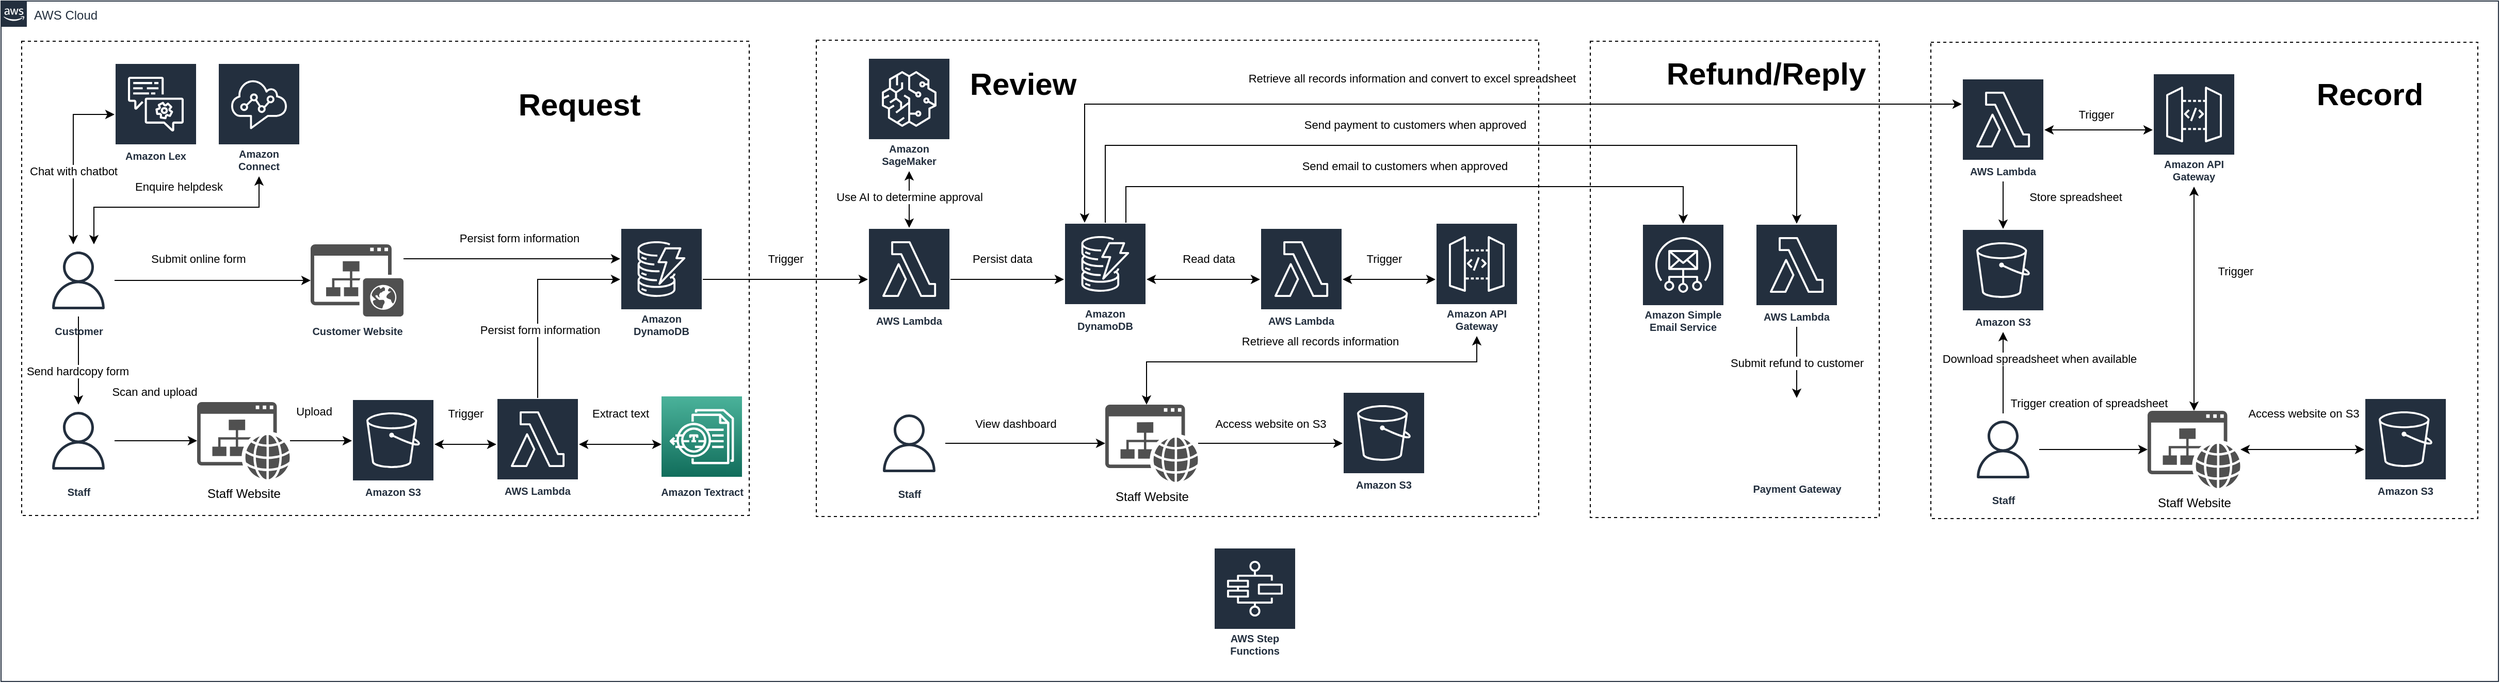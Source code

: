 <mxfile version="13.4.2" type="device"><diagram id="Ht1M8jgEwFfnCIfOTk4-" name="Page-1"><mxGraphModel dx="2207" dy="499" grid="1" gridSize="10" guides="1" tooltips="1" connect="1" arrows="1" fold="1" page="1" pageScale="1" pageWidth="1169" pageHeight="827" math="0" shadow="0"><root><mxCell id="0"/><mxCell id="1" parent="0"/><mxCell id="UEzPUAAOIrF-is8g5C7q-74" value="AWS Cloud" style="points=[[0,0],[0.25,0],[0.5,0],[0.75,0],[1,0],[1,0.25],[1,0.5],[1,0.75],[1,1],[0.75,1],[0.5,1],[0.25,1],[0,1],[0,0.75],[0,0.5],[0,0.25]];outlineConnect=0;gradientColor=none;html=1;whiteSpace=wrap;fontSize=12;fontStyle=0;shape=mxgraph.aws4.group;grIcon=mxgraph.aws4.group_aws_cloud_alt;strokeColor=#232F3E;fillColor=none;verticalAlign=top;align=left;spacingLeft=30;fontColor=#232F3E;dashed=0;labelBackgroundColor=#ffffff;" parent="1" vertex="1"><mxGeometry x="-470" y="200" width="2420" height="660" as="geometry"/></mxCell><mxCell id="eFJ7Z72BVYe9GMsAvX-8-23" value="" style="rounded=0;whiteSpace=wrap;html=1;dashed=1;labelBackgroundColor=#ffffff;fillColor=none;gradientColor=none;" parent="1" vertex="1"><mxGeometry x="1070" y="239" width="280" height="462" as="geometry"/></mxCell><mxCell id="eFJ7Z72BVYe9GMsAvX-8-10" value="" style="rounded=0;whiteSpace=wrap;html=1;dashed=1;labelBackgroundColor=#ffffff;fillColor=none;gradientColor=none;" parent="1" vertex="1"><mxGeometry x="320" y="238" width="700" height="462" as="geometry"/></mxCell><mxCell id="eFJ7Z72BVYe9GMsAvX-8-1" value="" style="rounded=0;whiteSpace=wrap;html=1;dashed=1;labelBackgroundColor=#ffffff;fillColor=none;gradientColor=none;" parent="1" vertex="1"><mxGeometry x="-450" y="239" width="705" height="460" as="geometry"/></mxCell><mxCell id="eFJ7Z72BVYe9GMsAvX-8-73" value="Trigger" style="edgeStyle=orthogonalEdgeStyle;rounded=0;orthogonalLoop=1;jettySize=auto;html=1;startArrow=classic;startFill=1;" parent="1" source="W6WBQbrfumFVN8dt1kcY-49" target="W6WBQbrfumFVN8dt1kcY-48" edge="1"><mxGeometry y="30" relative="1" as="geometry"><Array as="points"><mxPoint x="-40" y="630"/><mxPoint x="-40" y="630"/></Array><mxPoint as="offset"/></mxGeometry></mxCell><mxCell id="W6WBQbrfumFVN8dt1kcY-49" value="Amazon S3" style="outlineConnect=0;fontColor=#232F3E;gradientColor=none;strokeColor=#ffffff;fillColor=#232F3E;dashed=0;verticalLabelPosition=middle;verticalAlign=bottom;align=center;html=1;whiteSpace=wrap;fontSize=10;fontStyle=1;spacing=3;shape=mxgraph.aws4.productIcon;prIcon=mxgraph.aws4.s3;" parent="1" vertex="1"><mxGeometry x="-130" y="586" width="80" height="100" as="geometry"/></mxCell><mxCell id="UEzPUAAOIrF-is8g5C7q-91" value="" style="edgeStyle=orthogonalEdgeStyle;rounded=0;orthogonalLoop=1;jettySize=auto;html=1;endArrow=open;endFill=0;strokeWidth=2;" parent="1" edge="1"><mxGeometry relative="1" as="geometry"><mxPoint x="558.0" y="349" as="sourcePoint"/></mxGeometry></mxCell><mxCell id="UEzPUAAOIrF-is8g5C7q-92" value="" style="edgeStyle=orthogonalEdgeStyle;rounded=0;orthogonalLoop=1;jettySize=auto;html=1;endArrow=open;endFill=0;strokeWidth=2;" parent="1" edge="1"><mxGeometry relative="1" as="geometry"><mxPoint x="678.0" y="349" as="sourcePoint"/></mxGeometry></mxCell><mxCell id="UEzPUAAOIrF-is8g5C7q-105" value="Monitor template" style="edgeStyle=orthogonalEdgeStyle;rounded=0;orthogonalLoop=1;jettySize=auto;html=1;endArrow=open;endFill=0;strokeWidth=2;" parent="1" edge="1"><mxGeometry x="0.121" y="-10" relative="1" as="geometry"><Array as="points"><mxPoint x="919" y="270"/><mxPoint x="519" y="270"/></Array><mxPoint as="offset"/><mxPoint x="519.0" y="310" as="targetPoint"/></mxGeometry></mxCell><mxCell id="UEzPUAAOIrF-is8g5C7q-101" value="" style="edgeStyle=orthogonalEdgeStyle;rounded=0;orthogonalLoop=1;jettySize=auto;html=1;endArrow=open;endFill=0;strokeWidth=2;" parent="1" edge="1"><mxGeometry relative="1" as="geometry"><mxPoint x="958.0" y="349" as="targetPoint"/></mxGeometry></mxCell><mxCell id="UEzPUAAOIrF-is8g5C7q-100" style="edgeStyle=orthogonalEdgeStyle;rounded=0;orthogonalLoop=1;jettySize=auto;html=1;endArrow=open;endFill=0;strokeWidth=2;" parent="1" edge="1"><mxGeometry relative="1" as="geometry"><mxPoint x="489" y="628.941" as="sourcePoint"/></mxGeometry></mxCell><mxCell id="eFJ7Z72BVYe9GMsAvX-8-24" style="edgeStyle=orthogonalEdgeStyle;rounded=0;orthogonalLoop=1;jettySize=auto;html=1;" parent="1" source="W6WBQbrfumFVN8dt1kcY-10" target="W6WBQbrfumFVN8dt1kcY-14" edge="1"><mxGeometry relative="1" as="geometry"><Array as="points"><mxPoint x="250" y="470"/><mxPoint x="250" y="470"/></Array></mxGeometry></mxCell><mxCell id="eFJ7Z72BVYe9GMsAvX-8-81" value="Trigger" style="edgeLabel;html=1;align=center;verticalAlign=middle;resizable=0;points=[];" parent="eFJ7Z72BVYe9GMsAvX-8-24" vertex="1" connectable="0"><mxGeometry x="-0.181" y="1" relative="1" as="geometry"><mxPoint x="14.48" y="-19" as="offset"/></mxGeometry></mxCell><mxCell id="W6WBQbrfumFVN8dt1kcY-10" value="Amazon DynamoDB" style="outlineConnect=0;fontColor=#232F3E;gradientColor=none;strokeColor=#ffffff;fillColor=#232F3E;dashed=0;verticalLabelPosition=middle;verticalAlign=bottom;align=center;html=1;whiteSpace=wrap;fontSize=10;fontStyle=1;spacing=3;shape=mxgraph.aws4.productIcon;prIcon=mxgraph.aws4.dynamodb;" parent="1" vertex="1"><mxGeometry x="130" y="420" width="80" height="110" as="geometry"/></mxCell><mxCell id="W6WBQbrfumFVN8dt1kcY-11" value="Amazon SageMaker" style="outlineConnect=0;fontColor=#232F3E;gradientColor=none;strokeColor=#ffffff;fillColor=#232F3E;dashed=0;verticalLabelPosition=middle;verticalAlign=bottom;align=center;html=1;whiteSpace=wrap;fontSize=10;fontStyle=1;spacing=3;shape=mxgraph.aws4.productIcon;prIcon=mxgraph.aws4.sagemaker;" parent="1" vertex="1"><mxGeometry x="370" y="255" width="80" height="110" as="geometry"/></mxCell><mxCell id="eFJ7Z72BVYe9GMsAvX-8-22" style="edgeStyle=orthogonalEdgeStyle;rounded=0;orthogonalLoop=1;jettySize=auto;html=1;" parent="1" source="W6WBQbrfumFVN8dt1kcY-14" target="W6WBQbrfumFVN8dt1kcY-22" edge="1"><mxGeometry relative="1" as="geometry"/></mxCell><mxCell id="eFJ7Z72BVYe9GMsAvX-8-83" value="Persist data" style="edgeLabel;html=1;align=center;verticalAlign=middle;resizable=0;points=[];" parent="eFJ7Z72BVYe9GMsAvX-8-22" vertex="1" connectable="0"><mxGeometry x="0.204" relative="1" as="geometry"><mxPoint x="-16.21" y="-20" as="offset"/></mxGeometry></mxCell><mxCell id="eFJ7Z72BVYe9GMsAvX-8-58" style="edgeStyle=orthogonalEdgeStyle;rounded=0;orthogonalLoop=1;jettySize=auto;html=1;startArrow=classic;startFill=1;" parent="1" source="W6WBQbrfumFVN8dt1kcY-14" target="W6WBQbrfumFVN8dt1kcY-11" edge="1"><mxGeometry relative="1" as="geometry"/></mxCell><mxCell id="eFJ7Z72BVYe9GMsAvX-8-82" value="Use AI to determine approval" style="edgeLabel;html=1;align=center;verticalAlign=middle;resizable=0;points=[];" parent="eFJ7Z72BVYe9GMsAvX-8-58" vertex="1" connectable="0"><mxGeometry x="-0.225" y="1" relative="1" as="geometry"><mxPoint x="1" y="-8.62" as="offset"/></mxGeometry></mxCell><mxCell id="W6WBQbrfumFVN8dt1kcY-14" value="AWS Lambda" style="outlineConnect=0;fontColor=#232F3E;gradientColor=none;strokeColor=#ffffff;fillColor=#232F3E;dashed=0;verticalLabelPosition=middle;verticalAlign=bottom;align=center;html=1;whiteSpace=wrap;fontSize=10;fontStyle=1;spacing=3;shape=mxgraph.aws4.productIcon;prIcon=mxgraph.aws4.lambda;" parent="1" vertex="1"><mxGeometry x="370" y="420" width="80" height="100" as="geometry"/></mxCell><mxCell id="W6WBQbrfumFVN8dt1kcY-19" value="Amazon Simple Email Service" style="outlineConnect=0;fontColor=#232F3E;gradientColor=none;strokeColor=#ffffff;fillColor=#232F3E;dashed=0;verticalLabelPosition=middle;verticalAlign=bottom;align=center;html=1;whiteSpace=wrap;fontSize=10;fontStyle=1;spacing=3;shape=mxgraph.aws4.productIcon;prIcon=mxgraph.aws4.simple_email_service;" parent="1" vertex="1"><mxGeometry x="1120" y="416" width="80" height="110" as="geometry"/></mxCell><mxCell id="eFJ7Z72BVYe9GMsAvX-8-25" value="Send email to customers when approved" style="edgeStyle=orthogonalEdgeStyle;rounded=0;orthogonalLoop=1;jettySize=auto;html=1;" parent="1" source="W6WBQbrfumFVN8dt1kcY-22" target="W6WBQbrfumFVN8dt1kcY-19" edge="1"><mxGeometry x="-0.002" y="20" relative="1" as="geometry"><Array as="points"><mxPoint x="620" y="380"/><mxPoint x="1160" y="380"/></Array><mxPoint as="offset"/></mxGeometry></mxCell><mxCell id="eFJ7Z72BVYe9GMsAvX-8-113" value="Send payment to customers when approved" style="edgeStyle=orthogonalEdgeStyle;rounded=0;orthogonalLoop=1;jettySize=auto;html=1;startArrow=none;startFill=0;" parent="1" source="W6WBQbrfumFVN8dt1kcY-22" target="eFJ7Z72BVYe9GMsAvX-8-111" edge="1"><mxGeometry x="-0.086" y="20" relative="1" as="geometry"><Array as="points"><mxPoint x="600" y="340"/><mxPoint x="1270" y="340"/></Array><mxPoint as="offset"/></mxGeometry></mxCell><mxCell id="W6WBQbrfumFVN8dt1kcY-22" value="Amazon DynamoDB" style="outlineConnect=0;fontColor=#232F3E;gradientColor=none;strokeColor=#ffffff;fillColor=#232F3E;dashed=0;verticalLabelPosition=middle;verticalAlign=bottom;align=center;html=1;whiteSpace=wrap;fontSize=10;fontStyle=1;spacing=3;shape=mxgraph.aws4.productIcon;prIcon=mxgraph.aws4.dynamodb;" parent="1" vertex="1"><mxGeometry x="560" y="415" width="80" height="110" as="geometry"/></mxCell><mxCell id="W6WBQbrfumFVN8dt1kcY-31" value="AWS Step Functions" style="outlineConnect=0;fontColor=#232F3E;gradientColor=none;strokeColor=#ffffff;fillColor=#232F3E;dashed=0;verticalLabelPosition=middle;verticalAlign=bottom;align=center;html=1;whiteSpace=wrap;fontSize=10;fontStyle=1;spacing=3;shape=mxgraph.aws4.productIcon;prIcon=mxgraph.aws4.step_functions;" parent="1" vertex="1"><mxGeometry x="705" y="730" width="80" height="110" as="geometry"/></mxCell><mxCell id="W6WBQbrfumFVN8dt1kcY-32" value="&lt;span style=&quot;font-size: 10px ; font-weight: 700&quot;&gt;Amazon Textract&lt;/span&gt;" style="outlineConnect=0;fontColor=#232F3E;gradientColor=#4AB29A;gradientDirection=north;fillColor=#116D5B;strokeColor=#ffffff;dashed=0;verticalLabelPosition=bottom;verticalAlign=top;align=center;html=1;fontSize=12;fontStyle=0;aspect=fixed;shape=mxgraph.aws4.resourceIcon;resIcon=mxgraph.aws4.textract;" parent="1" vertex="1"><mxGeometry x="170" y="583.5" width="78" height="78" as="geometry"/></mxCell><mxCell id="W6WBQbrfumFVN8dt1kcY-34" value="Amazon Connect" style="outlineConnect=0;fontColor=#232F3E;gradientColor=none;strokeColor=#ffffff;fillColor=#232F3E;dashed=0;verticalLabelPosition=middle;verticalAlign=bottom;align=center;html=1;whiteSpace=wrap;fontSize=10;fontStyle=1;spacing=3;shape=mxgraph.aws4.productIcon;prIcon=mxgraph.aws4.connect;" parent="1" vertex="1"><mxGeometry x="-260" y="260" width="80" height="110" as="geometry"/></mxCell><mxCell id="eFJ7Z72BVYe9GMsAvX-8-57" style="edgeStyle=orthogonalEdgeStyle;rounded=0;orthogonalLoop=1;jettySize=auto;html=1;" parent="1" source="W6WBQbrfumFVN8dt1kcY-39" target="W6WBQbrfumFVN8dt1kcY-10" edge="1"><mxGeometry relative="1" as="geometry"><Array as="points"><mxPoint x="30" y="450"/><mxPoint x="30" y="450"/></Array></mxGeometry></mxCell><mxCell id="eFJ7Z72BVYe9GMsAvX-8-68" value="Persist form information" style="edgeLabel;html=1;align=center;verticalAlign=middle;resizable=0;points=[];" parent="eFJ7Z72BVYe9GMsAvX-8-57" vertex="1" connectable="0"><mxGeometry x="0.148" y="2" relative="1" as="geometry"><mxPoint x="-8.33" y="-18" as="offset"/></mxGeometry></mxCell><mxCell id="W6WBQbrfumFVN8dt1kcY-39" value="&lt;span style=&quot;color: rgb(35 , 47 , 62) ; font-size: 10px ; font-weight: 700&quot;&gt;Customer Website&lt;/span&gt;" style="pointerEvents=1;shadow=0;dashed=0;html=1;strokeColor=none;fillColor=#505050;labelPosition=center;verticalLabelPosition=bottom;verticalAlign=top;outlineConnect=0;align=center;shape=mxgraph.office.sites.website_public;" parent="1" vertex="1"><mxGeometry x="-170" y="436" width="90" height="70" as="geometry"/></mxCell><mxCell id="eFJ7Z72BVYe9GMsAvX-8-71" style="edgeStyle=orthogonalEdgeStyle;rounded=0;orthogonalLoop=1;jettySize=auto;html=1;startArrow=none;startFill=0;" parent="1" source="W6WBQbrfumFVN8dt1kcY-43" target="eFJ7Z72BVYe9GMsAvX-8-69" edge="1"><mxGeometry relative="1" as="geometry"/></mxCell><mxCell id="eFJ7Z72BVYe9GMsAvX-8-76" value="Scan and upload&amp;nbsp;" style="edgeLabel;html=1;align=center;verticalAlign=middle;resizable=0;points=[];" parent="eFJ7Z72BVYe9GMsAvX-8-71" vertex="1" connectable="0"><mxGeometry x="-0.147" y="-1" relative="1" as="geometry"><mxPoint x="6.21" y="-48.5" as="offset"/></mxGeometry></mxCell><mxCell id="W6WBQbrfumFVN8dt1kcY-43" value="&lt;span style=&quot;font-size: 10px&quot;&gt;&lt;b&gt;Staff&lt;/b&gt;&lt;/span&gt;" style="outlineConnect=0;fontColor=#232F3E;gradientColor=none;strokeColor=#232F3E;fillColor=#ffffff;dashed=0;verticalLabelPosition=bottom;verticalAlign=top;align=center;html=1;fontSize=12;fontStyle=0;aspect=fixed;shape=mxgraph.aws4.resourceIcon;resIcon=mxgraph.aws4.user;" parent="1" vertex="1"><mxGeometry x="-430" y="591.5" width="70" height="70" as="geometry"/></mxCell><mxCell id="eFJ7Z72BVYe9GMsAvX-8-53" value="Extract text" style="edgeStyle=orthogonalEdgeStyle;rounded=0;orthogonalLoop=1;jettySize=auto;html=1;startArrow=classic;startFill=1;" parent="1" source="W6WBQbrfumFVN8dt1kcY-48" target="W6WBQbrfumFVN8dt1kcY-32" edge="1"><mxGeometry y="30" relative="1" as="geometry"><Array as="points"><mxPoint x="110" y="630"/><mxPoint x="110" y="630"/></Array><mxPoint as="offset"/></mxGeometry></mxCell><mxCell id="eFJ7Z72BVYe9GMsAvX-8-78" style="edgeStyle=orthogonalEdgeStyle;rounded=0;orthogonalLoop=1;jettySize=auto;html=1;startArrow=none;startFill=0;" parent="1" source="W6WBQbrfumFVN8dt1kcY-48" target="W6WBQbrfumFVN8dt1kcY-10" edge="1"><mxGeometry relative="1" as="geometry"><Array as="points"><mxPoint x="50" y="470"/></Array></mxGeometry></mxCell><mxCell id="eFJ7Z72BVYe9GMsAvX-8-79" value="Persist form information" style="edgeLabel;html=1;align=center;verticalAlign=middle;resizable=0;points=[];" parent="eFJ7Z72BVYe9GMsAvX-8-78" vertex="1" connectable="0"><mxGeometry x="-0.157" y="-2" relative="1" as="geometry"><mxPoint y="16.07" as="offset"/></mxGeometry></mxCell><mxCell id="W6WBQbrfumFVN8dt1kcY-48" value="AWS Lambda" style="outlineConnect=0;fontColor=#232F3E;gradientColor=none;strokeColor=#ffffff;fillColor=#232F3E;dashed=0;verticalLabelPosition=middle;verticalAlign=bottom;align=center;html=1;whiteSpace=wrap;fontSize=10;fontStyle=1;spacing=3;shape=mxgraph.aws4.productIcon;prIcon=mxgraph.aws4.lambda;" parent="1" vertex="1"><mxGeometry x="10" y="585" width="80" height="100" as="geometry"/></mxCell><mxCell id="eFJ7Z72BVYe9GMsAvX-8-9" style="edgeStyle=orthogonalEdgeStyle;rounded=0;orthogonalLoop=1;jettySize=auto;html=1;startArrow=classic;startFill=1;" parent="1" source="eFJ7Z72BVYe9GMsAvX-8-3" target="eFJ7Z72BVYe9GMsAvX-8-4" edge="1"><mxGeometry relative="1" as="geometry"><Array as="points"><mxPoint x="-400" y="310"/></Array></mxGeometry></mxCell><mxCell id="eFJ7Z72BVYe9GMsAvX-8-62" value="Chat with chatbot" style="edgeLabel;html=1;align=center;verticalAlign=middle;resizable=0;points=[];" parent="eFJ7Z72BVYe9GMsAvX-8-9" vertex="1" connectable="0"><mxGeometry x="0.263" relative="1" as="geometry"><mxPoint x="-0.03" y="33.83" as="offset"/></mxGeometry></mxCell><mxCell id="eFJ7Z72BVYe9GMsAvX-8-56" style="edgeStyle=orthogonalEdgeStyle;rounded=0;orthogonalLoop=1;jettySize=auto;html=1;" parent="1" source="eFJ7Z72BVYe9GMsAvX-8-3" target="W6WBQbrfumFVN8dt1kcY-39" edge="1"><mxGeometry relative="1" as="geometry"/></mxCell><mxCell id="eFJ7Z72BVYe9GMsAvX-8-67" value="Submit online form" style="edgeLabel;html=1;align=center;verticalAlign=middle;resizable=0;points=[];" parent="eFJ7Z72BVYe9GMsAvX-8-56" vertex="1" connectable="0"><mxGeometry x="-0.347" relative="1" as="geometry"><mxPoint x="19.17" y="-21" as="offset"/></mxGeometry></mxCell><mxCell id="eFJ7Z72BVYe9GMsAvX-8-65" style="edgeStyle=orthogonalEdgeStyle;rounded=0;orthogonalLoop=1;jettySize=auto;html=1;startArrow=classic;startFill=1;" parent="1" source="eFJ7Z72BVYe9GMsAvX-8-3" target="W6WBQbrfumFVN8dt1kcY-34" edge="1"><mxGeometry relative="1" as="geometry"><Array as="points"><mxPoint x="-380" y="400"/><mxPoint x="-220" y="400"/></Array></mxGeometry></mxCell><mxCell id="eFJ7Z72BVYe9GMsAvX-8-66" value="Enquire helpdesk" style="edgeLabel;html=1;align=center;verticalAlign=middle;resizable=0;points=[];" parent="eFJ7Z72BVYe9GMsAvX-8-65" vertex="1" connectable="0"><mxGeometry x="0.196" y="-2" relative="1" as="geometry"><mxPoint x="-17.33" y="-22" as="offset"/></mxGeometry></mxCell><mxCell id="eFJ7Z72BVYe9GMsAvX-8-74" style="edgeStyle=orthogonalEdgeStyle;rounded=0;orthogonalLoop=1;jettySize=auto;html=1;startArrow=none;startFill=0;" parent="1" source="eFJ7Z72BVYe9GMsAvX-8-3" target="W6WBQbrfumFVN8dt1kcY-43" edge="1"><mxGeometry relative="1" as="geometry"/></mxCell><mxCell id="eFJ7Z72BVYe9GMsAvX-8-75" value="Send hardcopy form" style="edgeLabel;html=1;align=center;verticalAlign=middle;resizable=0;points=[];" parent="eFJ7Z72BVYe9GMsAvX-8-74" vertex="1" connectable="0"><mxGeometry x="0.23" y="-1" relative="1" as="geometry"><mxPoint as="offset"/></mxGeometry></mxCell><mxCell id="eFJ7Z72BVYe9GMsAvX-8-3" value="&lt;span style=&quot;font-size: 10px&quot;&gt;&lt;b&gt;Customer&lt;/b&gt;&lt;/span&gt;" style="outlineConnect=0;fontColor=#232F3E;gradientColor=none;strokeColor=#232F3E;fillColor=#ffffff;dashed=0;verticalLabelPosition=bottom;verticalAlign=top;align=center;html=1;fontSize=12;fontStyle=0;aspect=fixed;shape=mxgraph.aws4.resourceIcon;resIcon=mxgraph.aws4.user;" parent="1" vertex="1"><mxGeometry x="-430" y="436" width="70" height="70" as="geometry"/></mxCell><mxCell id="eFJ7Z72BVYe9GMsAvX-8-4" value="Amazon Lex" style="outlineConnect=0;fontColor=#232F3E;gradientColor=none;strokeColor=#ffffff;fillColor=#232F3E;dashed=0;verticalLabelPosition=middle;verticalAlign=bottom;align=center;html=1;whiteSpace=wrap;fontSize=10;fontStyle=1;spacing=3;shape=mxgraph.aws4.productIcon;prIcon=mxgraph.aws4.lex;" parent="1" vertex="1"><mxGeometry x="-360" y="260" width="80" height="100" as="geometry"/></mxCell><mxCell id="eFJ7Z72BVYe9GMsAvX-8-17" style="edgeStyle=orthogonalEdgeStyle;rounded=0;orthogonalLoop=1;jettySize=auto;html=1;startArrow=classic;startFill=1;" parent="1" source="eFJ7Z72BVYe9GMsAvX-8-11" target="eFJ7Z72BVYe9GMsAvX-8-16" edge="1"><mxGeometry relative="1" as="geometry"/></mxCell><mxCell id="eFJ7Z72BVYe9GMsAvX-8-90" value="Trigger" style="edgeLabel;html=1;align=center;verticalAlign=middle;resizable=0;points=[];" parent="eFJ7Z72BVYe9GMsAvX-8-17" vertex="1" connectable="0"><mxGeometry x="-0.178" y="1" relative="1" as="geometry"><mxPoint x="-12.76" y="-21" as="offset"/></mxGeometry></mxCell><mxCell id="eFJ7Z72BVYe9GMsAvX-8-11" value="Amazon API Gateway" style="outlineConnect=0;fontColor=#232F3E;gradientColor=none;strokeColor=#ffffff;fillColor=#232F3E;dashed=0;verticalLabelPosition=middle;verticalAlign=bottom;align=center;html=1;whiteSpace=wrap;fontSize=10;fontStyle=1;spacing=3;shape=mxgraph.aws4.productIcon;prIcon=mxgraph.aws4.api_gateway;" parent="1" vertex="1"><mxGeometry x="920" y="415" width="80" height="110" as="geometry"/></mxCell><mxCell id="eFJ7Z72BVYe9GMsAvX-8-12" value="Amazon S3" style="outlineConnect=0;fontColor=#232F3E;gradientColor=none;strokeColor=#ffffff;fillColor=#232F3E;dashed=0;verticalLabelPosition=middle;verticalAlign=bottom;align=center;html=1;whiteSpace=wrap;fontSize=10;fontStyle=1;spacing=3;shape=mxgraph.aws4.productIcon;prIcon=mxgraph.aws4.s3;" parent="1" vertex="1"><mxGeometry x="830" y="579" width="80" height="100" as="geometry"/></mxCell><mxCell id="eFJ7Z72BVYe9GMsAvX-8-47" style="edgeStyle=orthogonalEdgeStyle;rounded=0;orthogonalLoop=1;jettySize=auto;html=1;" parent="1" source="eFJ7Z72BVYe9GMsAvX-8-15" target="eFJ7Z72BVYe9GMsAvX-8-46" edge="1"><mxGeometry relative="1" as="geometry"/></mxCell><mxCell id="eFJ7Z72BVYe9GMsAvX-8-86" value="View dashboard" style="edgeLabel;html=1;align=center;verticalAlign=middle;resizable=0;points=[];" parent="eFJ7Z72BVYe9GMsAvX-8-47" vertex="1" connectable="0"><mxGeometry x="-0.129" y="-2" relative="1" as="geometry"><mxPoint y="-21" as="offset"/></mxGeometry></mxCell><mxCell id="eFJ7Z72BVYe9GMsAvX-8-15" value="&lt;span style=&quot;font-size: 10px&quot;&gt;&lt;b&gt;Staff&lt;/b&gt;&lt;/span&gt;" style="outlineConnect=0;fontColor=#232F3E;gradientColor=none;strokeColor=#232F3E;fillColor=#ffffff;dashed=0;verticalLabelPosition=bottom;verticalAlign=top;align=center;html=1;fontSize=12;fontStyle=0;aspect=fixed;shape=mxgraph.aws4.resourceIcon;resIcon=mxgraph.aws4.user;" parent="1" vertex="1"><mxGeometry x="375" y="594" width="70" height="70" as="geometry"/></mxCell><mxCell id="eFJ7Z72BVYe9GMsAvX-8-20" style="edgeStyle=orthogonalEdgeStyle;rounded=0;orthogonalLoop=1;jettySize=auto;html=1;startArrow=classic;startFill=1;" parent="1" source="eFJ7Z72BVYe9GMsAvX-8-16" target="W6WBQbrfumFVN8dt1kcY-22" edge="1"><mxGeometry relative="1" as="geometry"/></mxCell><mxCell id="eFJ7Z72BVYe9GMsAvX-8-91" value="Read data" style="edgeLabel;html=1;align=center;verticalAlign=middle;resizable=0;points=[];" parent="eFJ7Z72BVYe9GMsAvX-8-20" vertex="1" connectable="0"><mxGeometry x="-0.258" y="-3" relative="1" as="geometry"><mxPoint x="-9.31" y="-17" as="offset"/></mxGeometry></mxCell><mxCell id="eFJ7Z72BVYe9GMsAvX-8-16" value="AWS Lambda" style="outlineConnect=0;fontColor=#232F3E;gradientColor=none;strokeColor=#ffffff;fillColor=#232F3E;dashed=0;verticalLabelPosition=middle;verticalAlign=bottom;align=center;html=1;whiteSpace=wrap;fontSize=10;fontStyle=1;spacing=3;shape=mxgraph.aws4.productIcon;prIcon=mxgraph.aws4.lambda;" parent="1" vertex="1"><mxGeometry x="750" y="420" width="80" height="100" as="geometry"/></mxCell><mxCell id="eFJ7Z72BVYe9GMsAvX-8-26" value="" style="rounded=0;whiteSpace=wrap;html=1;dashed=1;labelBackgroundColor=#ffffff;fillColor=none;gradientColor=none;" parent="1" vertex="1"><mxGeometry x="1400" y="240" width="530" height="462" as="geometry"/></mxCell><mxCell id="eFJ7Z72BVYe9GMsAvX-8-103" style="edgeStyle=orthogonalEdgeStyle;rounded=0;orthogonalLoop=1;jettySize=auto;html=1;startArrow=classic;startFill=1;" parent="1" source="eFJ7Z72BVYe9GMsAvX-8-28" target="W6WBQbrfumFVN8dt1kcY-22" edge="1"><mxGeometry relative="1" as="geometry"><Array as="points"><mxPoint x="580" y="300"/></Array></mxGeometry></mxCell><mxCell id="eFJ7Z72BVYe9GMsAvX-8-104" value="Retrieve all records information and convert to excel spreadsheet" style="edgeLabel;html=1;align=center;verticalAlign=middle;resizable=0;points=[];" parent="eFJ7Z72BVYe9GMsAvX-8-103" vertex="1" connectable="0"><mxGeometry x="0.055" y="4" relative="1" as="geometry"><mxPoint x="-24.12" y="-29" as="offset"/></mxGeometry></mxCell><mxCell id="eFJ7Z72BVYe9GMsAvX-8-105" value="Store spreadsheet" style="edgeStyle=orthogonalEdgeStyle;rounded=0;orthogonalLoop=1;jettySize=auto;html=1;startArrow=none;startFill=0;" parent="1" source="eFJ7Z72BVYe9GMsAvX-8-28" target="eFJ7Z72BVYe9GMsAvX-8-99" edge="1"><mxGeometry x="-0.348" y="70" relative="1" as="geometry"><mxPoint as="offset"/></mxGeometry></mxCell><mxCell id="eFJ7Z72BVYe9GMsAvX-8-28" value="AWS Lambda" style="outlineConnect=0;fontColor=#232F3E;gradientColor=none;strokeColor=#ffffff;fillColor=#232F3E;dashed=0;verticalLabelPosition=middle;verticalAlign=bottom;align=center;html=1;whiteSpace=wrap;fontSize=10;fontStyle=1;spacing=3;shape=mxgraph.aws4.productIcon;prIcon=mxgraph.aws4.lambda;" parent="1" vertex="1"><mxGeometry x="1430" y="275" width="80" height="100" as="geometry"/></mxCell><mxCell id="eFJ7Z72BVYe9GMsAvX-8-95" style="edgeStyle=orthogonalEdgeStyle;rounded=0;orthogonalLoop=1;jettySize=auto;html=1;startArrow=classic;startFill=1;" parent="1" source="eFJ7Z72BVYe9GMsAvX-8-36" target="eFJ7Z72BVYe9GMsAvX-8-49" edge="1"><mxGeometry relative="1" as="geometry"/></mxCell><mxCell id="eFJ7Z72BVYe9GMsAvX-8-98" value="Trigger" style="edgeLabel;html=1;align=center;verticalAlign=middle;resizable=0;points=[];" parent="eFJ7Z72BVYe9GMsAvX-8-95" vertex="1" connectable="0"><mxGeometry x="-0.252" y="-1" relative="1" as="geometry"><mxPoint x="41" as="offset"/></mxGeometry></mxCell><mxCell id="eFJ7Z72BVYe9GMsAvX-8-101" style="edgeStyle=orthogonalEdgeStyle;rounded=0;orthogonalLoop=1;jettySize=auto;html=1;startArrow=classic;startFill=1;" parent="1" source="eFJ7Z72BVYe9GMsAvX-8-36" target="eFJ7Z72BVYe9GMsAvX-8-28" edge="1"><mxGeometry relative="1" as="geometry"/></mxCell><mxCell id="eFJ7Z72BVYe9GMsAvX-8-102" value="Trigger" style="edgeLabel;html=1;align=center;verticalAlign=middle;resizable=0;points=[];" parent="eFJ7Z72BVYe9GMsAvX-8-101" vertex="1" connectable="0"><mxGeometry x="-0.241" y="-2" relative="1" as="geometry"><mxPoint x="-15" y="-13" as="offset"/></mxGeometry></mxCell><mxCell id="eFJ7Z72BVYe9GMsAvX-8-36" value="Amazon API Gateway" style="outlineConnect=0;fontColor=#232F3E;gradientColor=none;strokeColor=#ffffff;fillColor=#232F3E;dashed=0;verticalLabelPosition=middle;verticalAlign=bottom;align=center;html=1;whiteSpace=wrap;fontSize=10;fontStyle=1;spacing=3;shape=mxgraph.aws4.productIcon;prIcon=mxgraph.aws4.api_gateway;" parent="1" vertex="1"><mxGeometry x="1615" y="270" width="80" height="110" as="geometry"/></mxCell><mxCell id="eFJ7Z72BVYe9GMsAvX-8-37" value="Amazon S3" style="outlineConnect=0;fontColor=#232F3E;gradientColor=none;strokeColor=#ffffff;fillColor=#232F3E;dashed=0;verticalLabelPosition=middle;verticalAlign=bottom;align=center;html=1;whiteSpace=wrap;fontSize=10;fontStyle=1;spacing=3;shape=mxgraph.aws4.productIcon;prIcon=mxgraph.aws4.s3;" parent="1" vertex="1"><mxGeometry x="1820" y="585" width="80" height="100" as="geometry"/></mxCell><mxCell id="eFJ7Z72BVYe9GMsAvX-8-51" value="Trigger creation of spreadsheet" style="edgeStyle=orthogonalEdgeStyle;rounded=0;orthogonalLoop=1;jettySize=auto;html=1;" parent="1" source="eFJ7Z72BVYe9GMsAvX-8-38" target="eFJ7Z72BVYe9GMsAvX-8-49" edge="1"><mxGeometry x="-0.091" y="45" relative="1" as="geometry"><mxPoint as="offset"/></mxGeometry></mxCell><mxCell id="eFJ7Z72BVYe9GMsAvX-8-106" style="edgeStyle=orthogonalEdgeStyle;rounded=0;orthogonalLoop=1;jettySize=auto;html=1;startArrow=none;startFill=0;" parent="1" source="eFJ7Z72BVYe9GMsAvX-8-38" target="eFJ7Z72BVYe9GMsAvX-8-99" edge="1"><mxGeometry relative="1" as="geometry"/></mxCell><mxCell id="eFJ7Z72BVYe9GMsAvX-8-107" value="Download spreadsheet when available" style="edgeLabel;html=1;align=center;verticalAlign=middle;resizable=0;points=[];" parent="eFJ7Z72BVYe9GMsAvX-8-106" vertex="1" connectable="0"><mxGeometry x="0.339" relative="1" as="geometry"><mxPoint x="35" as="offset"/></mxGeometry></mxCell><mxCell id="eFJ7Z72BVYe9GMsAvX-8-38" value="&lt;span style=&quot;font-size: 10px&quot;&gt;&lt;b&gt;Staff&lt;/b&gt;&lt;/span&gt;" style="outlineConnect=0;fontColor=#232F3E;gradientColor=none;strokeColor=#232F3E;fillColor=#ffffff;dashed=0;verticalLabelPosition=bottom;verticalAlign=top;align=center;html=1;fontSize=12;fontStyle=0;aspect=fixed;shape=mxgraph.aws4.resourceIcon;resIcon=mxgraph.aws4.user;" parent="1" vertex="1"><mxGeometry x="1435" y="600" width="70" height="70" as="geometry"/></mxCell><mxCell id="eFJ7Z72BVYe9GMsAvX-8-48" value="Access website on S3" style="edgeStyle=orthogonalEdgeStyle;rounded=0;orthogonalLoop=1;jettySize=auto;html=1;" parent="1" source="eFJ7Z72BVYe9GMsAvX-8-46" target="eFJ7Z72BVYe9GMsAvX-8-12" edge="1"><mxGeometry y="19" relative="1" as="geometry"><mxPoint as="offset"/></mxGeometry></mxCell><mxCell id="eFJ7Z72BVYe9GMsAvX-8-88" style="edgeStyle=orthogonalEdgeStyle;rounded=0;orthogonalLoop=1;jettySize=auto;html=1;startArrow=classic;startFill=1;" parent="1" source="eFJ7Z72BVYe9GMsAvX-8-46" target="eFJ7Z72BVYe9GMsAvX-8-11" edge="1"><mxGeometry relative="1" as="geometry"><Array as="points"><mxPoint x="640" y="550"/><mxPoint x="960" y="550"/></Array></mxGeometry></mxCell><mxCell id="eFJ7Z72BVYe9GMsAvX-8-89" value="Retrieve all records information" style="edgeLabel;html=1;align=center;verticalAlign=middle;resizable=0;points=[];" parent="eFJ7Z72BVYe9GMsAvX-8-88" vertex="1" connectable="0"><mxGeometry x="0.14" y="-1" relative="1" as="geometry"><mxPoint x="-11.29" y="-21" as="offset"/></mxGeometry></mxCell><mxCell id="eFJ7Z72BVYe9GMsAvX-8-46" value="Staff Website" style="pointerEvents=1;shadow=0;dashed=0;html=1;strokeColor=none;fillColor=#505050;labelPosition=center;verticalLabelPosition=bottom;verticalAlign=top;outlineConnect=0;align=center;shape=mxgraph.office.concepts.website;" parent="1" vertex="1"><mxGeometry x="600" y="591.5" width="90" height="75" as="geometry"/></mxCell><mxCell id="eFJ7Z72BVYe9GMsAvX-8-93" style="edgeStyle=orthogonalEdgeStyle;rounded=0;orthogonalLoop=1;jettySize=auto;html=1;startArrow=classic;startFill=1;" parent="1" source="eFJ7Z72BVYe9GMsAvX-8-49" target="eFJ7Z72BVYe9GMsAvX-8-37" edge="1"><mxGeometry relative="1" as="geometry"/></mxCell><mxCell id="eFJ7Z72BVYe9GMsAvX-8-96" value="Access website on S3" style="edgeLabel;html=1;align=center;verticalAlign=middle;resizable=0;points=[];" parent="eFJ7Z72BVYe9GMsAvX-8-93" vertex="1" connectable="0"><mxGeometry x="0.27" y="-2" relative="1" as="geometry"><mxPoint x="-15" y="-37" as="offset"/></mxGeometry></mxCell><mxCell id="eFJ7Z72BVYe9GMsAvX-8-49" value="Staff Website" style="pointerEvents=1;shadow=0;dashed=0;html=1;strokeColor=none;fillColor=#505050;labelPosition=center;verticalLabelPosition=bottom;verticalAlign=top;outlineConnect=0;align=center;shape=mxgraph.office.concepts.website;" parent="1" vertex="1"><mxGeometry x="1610" y="597.5" width="90" height="75" as="geometry"/></mxCell><mxCell id="eFJ7Z72BVYe9GMsAvX-8-70" style="edgeStyle=orthogonalEdgeStyle;rounded=0;orthogonalLoop=1;jettySize=auto;html=1;startArrow=none;startFill=0;" parent="1" source="eFJ7Z72BVYe9GMsAvX-8-69" target="W6WBQbrfumFVN8dt1kcY-49" edge="1"><mxGeometry relative="1" as="geometry"><Array as="points"><mxPoint x="-180" y="627"/><mxPoint x="-180" y="627"/></Array></mxGeometry></mxCell><mxCell id="eFJ7Z72BVYe9GMsAvX-8-77" value="Upload" style="edgeLabel;html=1;align=center;verticalAlign=middle;resizable=0;points=[];" parent="eFJ7Z72BVYe9GMsAvX-8-70" vertex="1" connectable="0"><mxGeometry x="-0.231" y="1" relative="1" as="geometry"><mxPoint y="-27.98" as="offset"/></mxGeometry></mxCell><mxCell id="eFJ7Z72BVYe9GMsAvX-8-69" value="Staff Website" style="pointerEvents=1;shadow=0;dashed=0;html=1;strokeColor=none;fillColor=#505050;labelPosition=center;verticalLabelPosition=bottom;verticalAlign=top;outlineConnect=0;align=center;shape=mxgraph.office.concepts.website;" parent="1" vertex="1"><mxGeometry x="-280" y="589" width="90" height="75" as="geometry"/></mxCell><mxCell id="eFJ7Z72BVYe9GMsAvX-8-99" value="Amazon S3" style="outlineConnect=0;fontColor=#232F3E;gradientColor=none;strokeColor=#ffffff;fillColor=#232F3E;dashed=0;verticalLabelPosition=middle;verticalAlign=bottom;align=center;html=1;whiteSpace=wrap;fontSize=10;fontStyle=1;spacing=3;shape=mxgraph.aws4.productIcon;prIcon=mxgraph.aws4.s3;" parent="1" vertex="1"><mxGeometry x="1430" y="421" width="80" height="100" as="geometry"/></mxCell><mxCell id="eFJ7Z72BVYe9GMsAvX-8-108" value="&lt;b&gt;&lt;font style=&quot;font-size: 30px&quot;&gt;Request&lt;/font&gt;&lt;/b&gt;" style="text;html=1;align=center;verticalAlign=middle;resizable=0;points=[];autosize=1;" parent="1" vertex="1"><mxGeometry x="25" y="290" width="130" height="20" as="geometry"/></mxCell><mxCell id="eFJ7Z72BVYe9GMsAvX-8-109" value="&lt;b&gt;&lt;font style=&quot;font-size: 30px&quot;&gt;Review&lt;/font&gt;&lt;/b&gt;" style="text;html=1;align=center;verticalAlign=middle;resizable=0;points=[];autosize=1;" parent="1" vertex="1"><mxGeometry x="460" y="270" width="120" height="20" as="geometry"/></mxCell><mxCell id="eFJ7Z72BVYe9GMsAvX-8-110" value="&lt;b&gt;&lt;font style=&quot;font-size: 30px&quot;&gt;Refund/Reply&lt;/font&gt;&lt;/b&gt;" style="text;html=1;align=center;verticalAlign=middle;resizable=0;points=[];autosize=1;" parent="1" vertex="1"><mxGeometry x="1135" y="260" width="210" height="20" as="geometry"/></mxCell><mxCell id="eFJ7Z72BVYe9GMsAvX-8-115" value="Submit refund to customer" style="edgeStyle=orthogonalEdgeStyle;rounded=0;orthogonalLoop=1;jettySize=auto;html=1;startArrow=none;startFill=0;" parent="1" source="eFJ7Z72BVYe9GMsAvX-8-111" target="eFJ7Z72BVYe9GMsAvX-8-114" edge="1"><mxGeometry relative="1" as="geometry"/></mxCell><mxCell id="eFJ7Z72BVYe9GMsAvX-8-111" value="AWS Lambda" style="outlineConnect=0;fontColor=#232F3E;gradientColor=none;strokeColor=#ffffff;fillColor=#232F3E;dashed=0;verticalLabelPosition=middle;verticalAlign=bottom;align=center;html=1;whiteSpace=wrap;fontSize=10;fontStyle=1;spacing=3;shape=mxgraph.aws4.productIcon;prIcon=mxgraph.aws4.lambda;" parent="1" vertex="1"><mxGeometry x="1230" y="416" width="80" height="100" as="geometry"/></mxCell><mxCell id="eFJ7Z72BVYe9GMsAvX-8-114" value="&lt;span style=&quot;color: rgb(35 , 47 , 62) ; font-size: 10px ; font-weight: 700 ; background-color: rgb(248 , 249 , 250)&quot;&gt;Payment Gateway&lt;/span&gt;" style="shape=image;html=1;verticalAlign=top;verticalLabelPosition=bottom;labelBackgroundColor=#ffffff;imageAspect=0;aspect=fixed;image=https://cdn0.iconfinder.com/data/icons/elasto-online-store/26/00-ELASTOFONT-STORE-READY_bank-128.png;direction=east;" parent="1" vertex="1"><mxGeometry x="1233" y="585" width="74" height="74" as="geometry"/></mxCell><mxCell id="eFJ7Z72BVYe9GMsAvX-8-118" value="&lt;b&gt;&lt;font style=&quot;font-size: 30px&quot;&gt;Record&lt;/font&gt;&lt;/b&gt;" style="text;html=1;align=center;verticalAlign=middle;resizable=0;points=[];autosize=1;" parent="1" vertex="1"><mxGeometry x="1765" y="280" width="120" height="20" as="geometry"/></mxCell></root></mxGraphModel></diagram></mxfile>